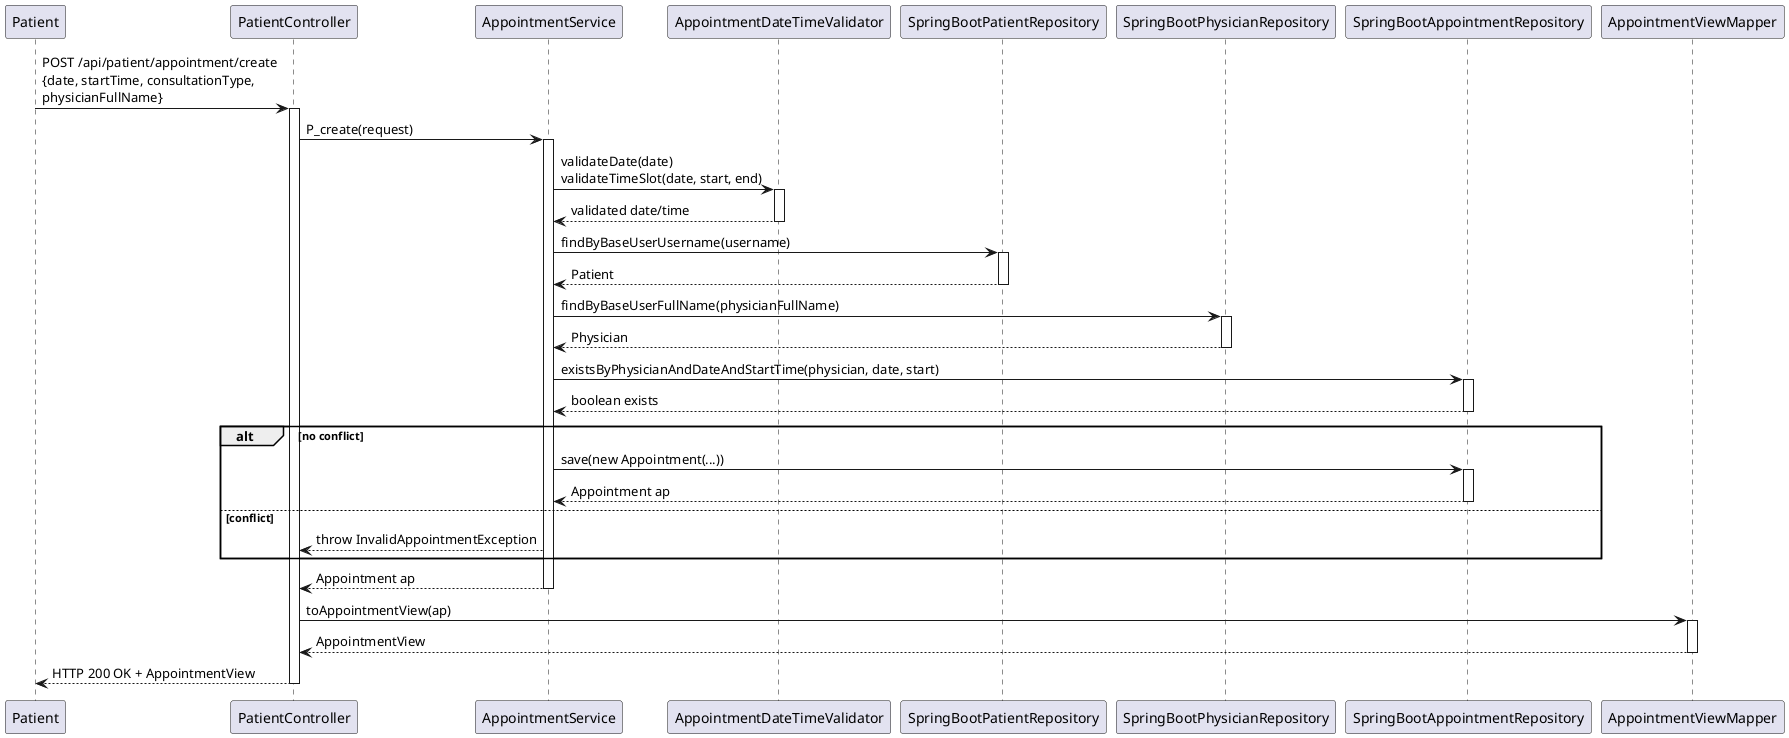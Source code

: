 @startuml
Patient -> PatientController : POST /api/patient/appointment/create\n{date, startTime, consultationType,\nphysicianFullName}
activate PatientController

PatientController -> AppointmentService : P_create(request)
activate AppointmentService

AppointmentService -> AppointmentDateTimeValidator : validateDate(date)\nvalidateTimeSlot(date, start, end)
activate AppointmentDateTimeValidator
AppointmentDateTimeValidator --> AppointmentService : validated date/time
deactivate AppointmentDateTimeValidator

AppointmentService -> SpringBootPatientRepository : findByBaseUserUsername(username)
activate SpringBootPatientRepository
SpringBootPatientRepository --> AppointmentService : Patient
deactivate SpringBootPatientRepository

AppointmentService -> SpringBootPhysicianRepository : findByBaseUserFullName(physicianFullName)
activate SpringBootPhysicianRepository
SpringBootPhysicianRepository --> AppointmentService : Physician
deactivate SpringBootPhysicianRepository

AppointmentService -> SpringBootAppointmentRepository : existsByPhysicianAndDateAndStartTime(physician, date, start)
activate SpringBootAppointmentRepository
SpringBootAppointmentRepository --> AppointmentService : boolean exists
deactivate SpringBootAppointmentRepository

alt no conflict
  AppointmentService -> SpringBootAppointmentRepository : save(new Appointment(...))
  activate SpringBootAppointmentRepository
  SpringBootAppointmentRepository --> AppointmentService : Appointment ap
  deactivate SpringBootAppointmentRepository
else conflict
  AppointmentService --> PatientController : throw InvalidAppointmentException
end

AppointmentService --> PatientController : Appointment ap
deactivate AppointmentService

PatientController -> AppointmentViewMapper : toAppointmentView(ap)
activate AppointmentViewMapper
AppointmentViewMapper --> PatientController : AppointmentView
deactivate AppointmentViewMapper

PatientController --> Patient : HTTP 200 OK + AppointmentView
deactivate PatientController
@enduml
